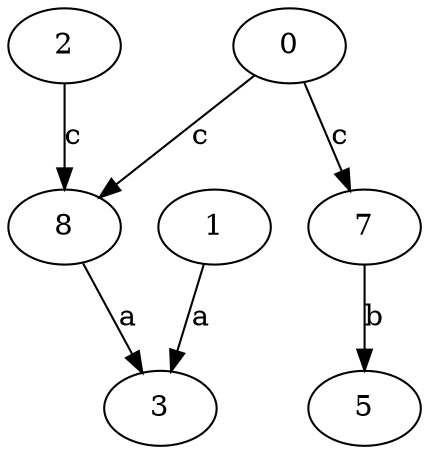 strict digraph  {
2;
0;
3;
5;
7;
1;
8;
2 -> 8  [label=c];
0 -> 7  [label=c];
0 -> 8  [label=c];
7 -> 5  [label=b];
1 -> 3  [label=a];
8 -> 3  [label=a];
}
